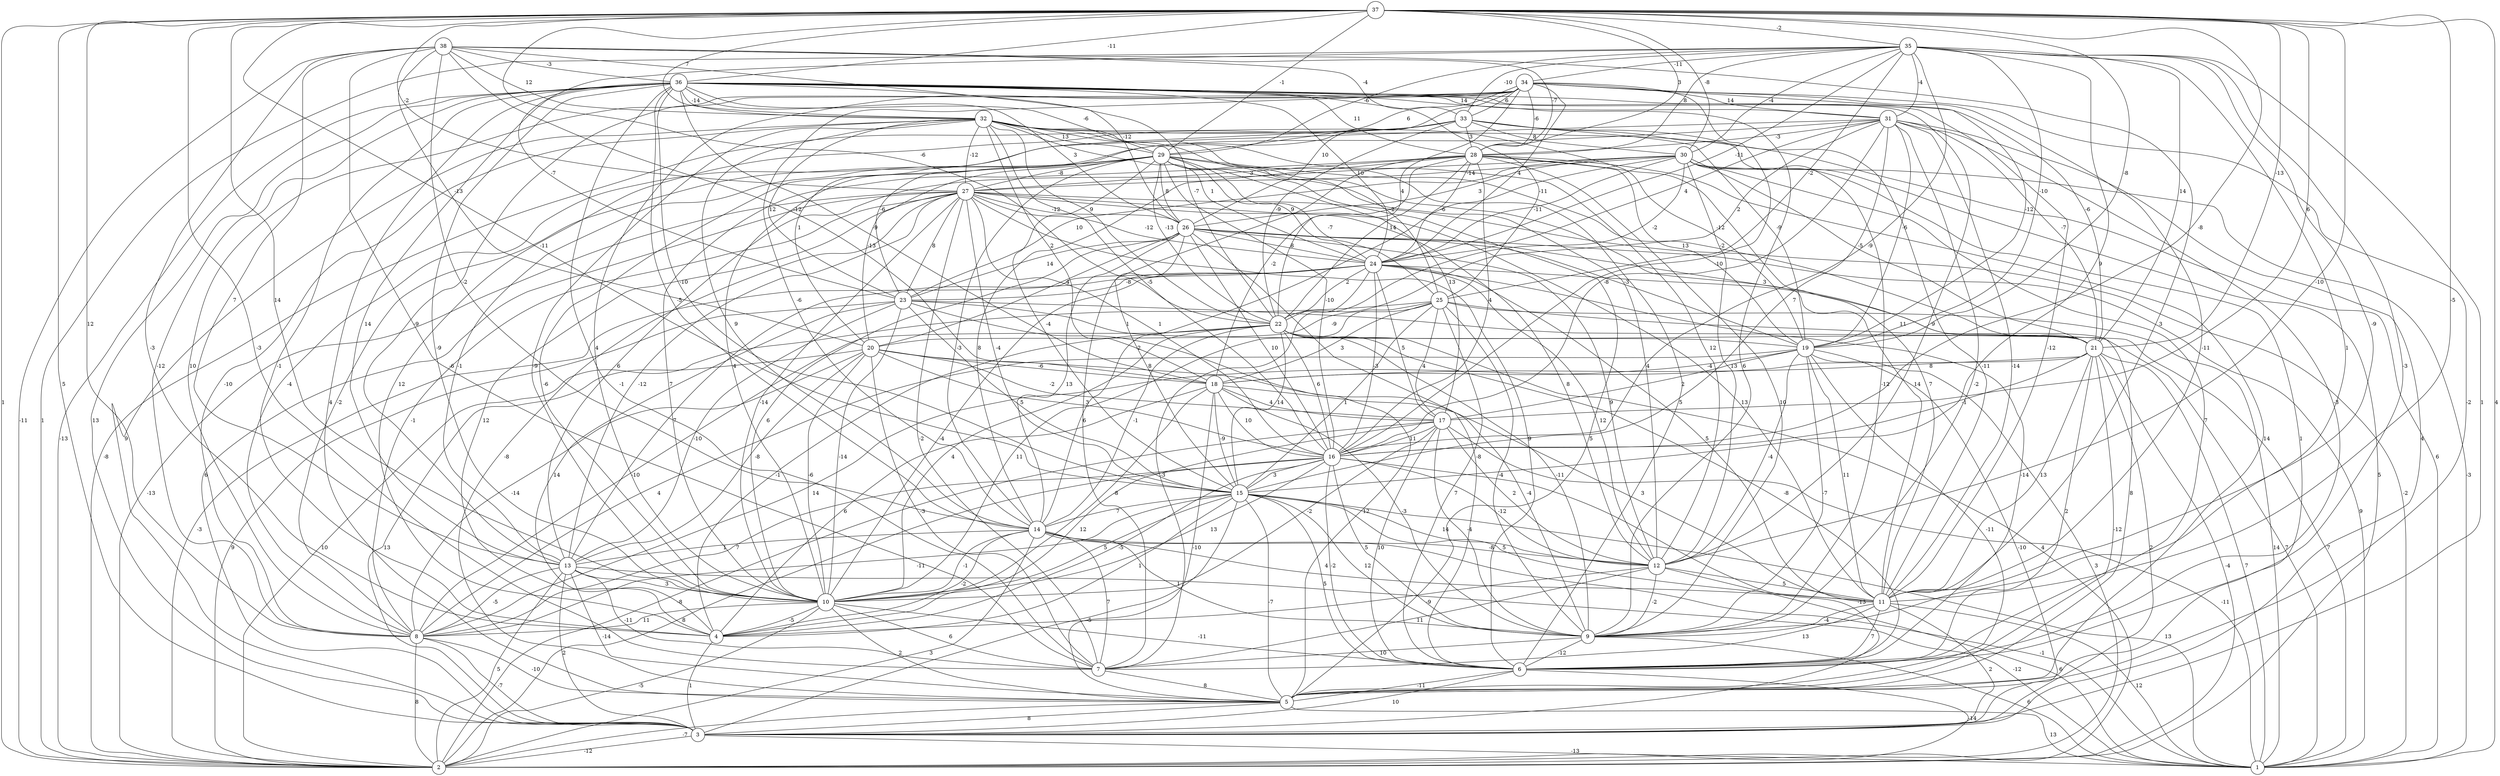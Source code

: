 graph { 
	 fontname="Helvetica,Arial,sans-serif" 
	 node [shape = circle]; 
	 38 -- 2 [label = "-11"];
	 38 -- 4 [label = "-3"];
	 38 -- 7 [label = "-6"];
	 38 -- 11 [label = "3"];
	 38 -- 13 [label = "7"];
	 38 -- 14 [label = "-2"];
	 38 -- 18 [label = "-12"];
	 38 -- 20 [label = "-13"];
	 38 -- 26 [label = "-12"];
	 38 -- 28 [label = "-7"];
	 38 -- 32 [label = "12"];
	 38 -- 33 [label = "-4"];
	 38 -- 36 [label = "-3"];
	 37 -- 1 [label = "4"];
	 37 -- 2 [label = "1"];
	 37 -- 3 [label = "5"];
	 37 -- 7 [label = "-3"];
	 37 -- 8 [label = "12"];
	 37 -- 10 [label = "14"];
	 37 -- 11 [label = "-5"];
	 37 -- 12 [label = "-10"];
	 37 -- 15 [label = "-11"];
	 37 -- 16 [label = "-8"];
	 37 -- 17 [label = "6"];
	 37 -- 19 [label = "-8"];
	 37 -- 21 [label = "-13"];
	 37 -- 22 [label = "-6"];
	 37 -- 27 [label = "-2"];
	 37 -- 28 [label = "3"];
	 37 -- 29 [label = "-1"];
	 37 -- 30 [label = "-8"];
	 37 -- 32 [label = "7"];
	 37 -- 35 [label = "-2"];
	 37 -- 36 [label = "-11"];
	 36 -- 2 [label = "-13"];
	 36 -- 3 [label = "13"];
	 36 -- 4 [label = "-1"];
	 36 -- 5 [label = "4"];
	 36 -- 7 [label = "-1"];
	 36 -- 8 [label = "-12"];
	 36 -- 9 [label = "6"];
	 36 -- 10 [label = "-9"];
	 36 -- 11 [label = "-12"];
	 36 -- 12 [label = "9"];
	 36 -- 13 [label = "14"];
	 36 -- 14 [label = "-5"];
	 36 -- 15 [label = "-10"];
	 36 -- 18 [label = "-9"];
	 36 -- 21 [label = "-6"];
	 36 -- 22 [label = "-7"];
	 36 -- 24 [label = "10"];
	 36 -- 25 [label = "-11"];
	 36 -- 26 [label = "3"];
	 36 -- 28 [label = "11"];
	 36 -- 29 [label = "-6"];
	 36 -- 31 [label = "14"];
	 36 -- 32 [label = "-14"];
	 35 -- 2 [label = "1"];
	 35 -- 3 [label = "1"];
	 35 -- 6 [label = "-3"];
	 35 -- 9 [label = "1"];
	 35 -- 11 [label = "-9"];
	 35 -- 15 [label = "9"];
	 35 -- 16 [label = "-9"];
	 35 -- 19 [label = "-10"];
	 35 -- 21 [label = "14"];
	 35 -- 23 [label = "-7"];
	 35 -- 24 [label = "-11"];
	 35 -- 25 [label = "-2"];
	 35 -- 28 [label = "8"];
	 35 -- 29 [label = "-6"];
	 35 -- 30 [label = "-4"];
	 35 -- 31 [label = "-4"];
	 35 -- 33 [label = "-10"];
	 35 -- 34 [label = "-11"];
	 34 -- 5 [label = "-2"];
	 34 -- 8 [label = "10"];
	 34 -- 10 [label = "4"];
	 34 -- 11 [label = "-11"];
	 34 -- 13 [label = "-9"];
	 34 -- 14 [label = "-6"];
	 34 -- 16 [label = "-10"];
	 34 -- 19 [label = "-12"];
	 34 -- 22 [label = "4"];
	 34 -- 24 [label = "4"];
	 34 -- 26 [label = "10"];
	 34 -- 28 [label = "-6"];
	 34 -- 29 [label = "6"];
	 34 -- 31 [label = "14"];
	 34 -- 33 [label = "6"];
	 33 -- 2 [label = "-8"];
	 33 -- 4 [label = "12"];
	 33 -- 9 [label = "-12"];
	 33 -- 11 [label = "-11"];
	 33 -- 19 [label = "-9"];
	 33 -- 20 [label = "1"];
	 33 -- 22 [label = "-9"];
	 33 -- 23 [label = "-6"];
	 33 -- 28 [label = "3"];
	 33 -- 30 [label = "8"];
	 32 -- 1 [label = "6"];
	 32 -- 3 [label = "9"];
	 32 -- 6 [label = "5"];
	 32 -- 8 [label = "-10"];
	 32 -- 10 [label = "-9"];
	 32 -- 12 [label = "12"];
	 32 -- 14 [label = "9"];
	 32 -- 16 [label = "-5"];
	 32 -- 18 [label = "2"];
	 32 -- 19 [label = "-12"];
	 32 -- 22 [label = "9"];
	 32 -- 23 [label = "12"];
	 32 -- 24 [label = "1"];
	 32 -- 25 [label = "-2"];
	 32 -- 27 [label = "-12"];
	 32 -- 29 [label = "13"];
	 31 -- 3 [label = "4"];
	 31 -- 6 [label = "-3"];
	 31 -- 8 [label = "-4"];
	 31 -- 9 [label = "-2"];
	 31 -- 10 [label = "4"];
	 31 -- 11 [label = "-14"];
	 31 -- 15 [label = "7"];
	 31 -- 16 [label = "-8"];
	 31 -- 19 [label = "-6"];
	 31 -- 21 [label = "-7"];
	 31 -- 22 [label = "2"];
	 31 -- 24 [label = "4"];
	 31 -- 28 [label = "-3"];
	 30 -- 1 [label = "-3"];
	 30 -- 2 [label = "5"];
	 30 -- 5 [label = "1"];
	 30 -- 6 [label = "7"];
	 30 -- 12 [label = "13"];
	 30 -- 13 [label = "6"];
	 30 -- 14 [label = "-2"];
	 30 -- 21 [label = "-5"];
	 30 -- 22 [label = "-2"];
	 30 -- 23 [label = "10"];
	 30 -- 24 [label = "-11"];
	 30 -- 26 [label = "3"];
	 30 -- 27 [label = "-14"];
	 29 -- 5 [label = "5"];
	 29 -- 8 [label = "-2"];
	 29 -- 10 [label = "-6"];
	 29 -- 11 [label = "14"];
	 29 -- 12 [label = "4"];
	 29 -- 13 [label = "-1"];
	 29 -- 14 [label = "-3"];
	 29 -- 15 [label = "-4"];
	 29 -- 16 [label = "-10"];
	 29 -- 17 [label = "13"];
	 29 -- 20 [label = "-13"];
	 29 -- 21 [label = "-2"];
	 29 -- 22 [label = "-13"];
	 29 -- 24 [label = "9"];
	 29 -- 25 [label = "-7"];
	 29 -- 26 [label = "8"];
	 29 -- 27 [label = "-8"];
	 28 -- 5 [label = "14"];
	 28 -- 7 [label = "6"];
	 28 -- 9 [label = "10"];
	 28 -- 10 [label = "7"];
	 28 -- 11 [label = "7"];
	 28 -- 14 [label = "8"];
	 28 -- 16 [label = "4"];
	 28 -- 18 [label = "-2"];
	 28 -- 19 [label = "13"];
	 28 -- 22 [label = "14"];
	 28 -- 24 [label = "-6"];
	 28 -- 27 [label = "3"];
	 27 -- 1 [label = "-2"];
	 27 -- 2 [label = "-13"];
	 27 -- 3 [label = "6"];
	 27 -- 4 [label = "12"];
	 27 -- 5 [label = "-8"];
	 27 -- 6 [label = "9"];
	 27 -- 7 [label = "-2"];
	 27 -- 8 [label = "-1"];
	 27 -- 10 [label = "-14"];
	 27 -- 11 [label = "13"];
	 27 -- 12 [label = "8"];
	 27 -- 13 [label = "-12"];
	 27 -- 15 [label = "-4"];
	 27 -- 16 [label = "1"];
	 27 -- 23 [label = "8"];
	 27 -- 24 [label = "-12"];
	 27 -- 26 [label = "-12"];
	 26 -- 1 [label = "9"];
	 26 -- 6 [label = "-8"];
	 26 -- 10 [label = "6"];
	 26 -- 12 [label = "9"];
	 26 -- 14 [label = "13"];
	 26 -- 15 [label = "8"];
	 26 -- 16 [label = "10"];
	 26 -- 19 [label = "-3"];
	 26 -- 20 [label = "4"];
	 26 -- 21 [label = "3"];
	 26 -- 23 [label = "14"];
	 26 -- 24 [label = "8"];
	 25 -- 1 [label = "14"];
	 25 -- 2 [label = "10"];
	 25 -- 6 [label = "7"];
	 25 -- 9 [label = "-4"];
	 25 -- 10 [label = "11"];
	 25 -- 15 [label = "1"];
	 25 -- 17 [label = "4"];
	 25 -- 18 [label = "3"];
	 25 -- 20 [label = "-9"];
	 25 -- 21 [label = "11"];
	 24 -- 2 [label = "-3"];
	 24 -- 5 [label = "8"];
	 24 -- 6 [label = "-14"];
	 24 -- 7 [label = "-3"];
	 24 -- 10 [label = "-4"];
	 24 -- 11 [label = "5"];
	 24 -- 12 [label = "12"];
	 24 -- 13 [label = "7"];
	 24 -- 16 [label = "-3"];
	 24 -- 17 [label = "5"];
	 24 -- 22 [label = "2"];
	 24 -- 23 [label = "-8"];
	 23 -- 1 [label = "7"];
	 23 -- 2 [label = "9"];
	 23 -- 4 [label = "14"];
	 23 -- 5 [label = "12"];
	 23 -- 10 [label = "-14"];
	 23 -- 13 [label = "-10"];
	 23 -- 15 [label = "5"];
	 23 -- 19 [label = "1"];
	 22 -- 1 [label = "7"];
	 22 -- 2 [label = "4"];
	 22 -- 4 [label = "-1"];
	 22 -- 6 [label = "-8"];
	 22 -- 8 [label = "-10"];
	 22 -- 9 [label = "-11"];
	 22 -- 10 [label = "4"];
	 22 -- 14 [label = "-1"];
	 22 -- 15 [label = "14"];
	 22 -- 16 [label = "6"];
	 21 -- 1 [label = "7"];
	 21 -- 2 [label = "-4"];
	 21 -- 3 [label = "2"];
	 21 -- 5 [label = "-12"];
	 21 -- 6 [label = "2"];
	 21 -- 8 [label = "14"];
	 21 -- 11 [label = "13"];
	 21 -- 16 [label = "-1"];
	 21 -- 18 [label = "8"];
	 20 -- 3 [label = "13"];
	 20 -- 7 [label = "-3"];
	 20 -- 8 [label = "-14"];
	 20 -- 9 [label = "-4"];
	 20 -- 10 [label = "-6"];
	 20 -- 13 [label = "-8"];
	 20 -- 16 [label = "3"];
	 20 -- 17 [label = "-2"];
	 20 -- 18 [label = "-6"];
	 19 -- 2 [label = "3"];
	 19 -- 3 [label = "-10"];
	 19 -- 5 [label = "-11"];
	 19 -- 8 [label = "4"];
	 19 -- 9 [label = "-7"];
	 19 -- 11 [label = "11"];
	 19 -- 12 [label = "-4"];
	 19 -- 17 [label = "2"];
	 19 -- 18 [label = "-4"];
	 18 -- 4 [label = "6"];
	 18 -- 5 [label = "-10"];
	 18 -- 9 [label = "-3"];
	 18 -- 10 [label = "-8"];
	 18 -- 11 [label = "3"];
	 18 -- 15 [label = "-9"];
	 18 -- 16 [label = "10"];
	 18 -- 17 [label = "4"];
	 17 -- 1 [label = "-11"];
	 17 -- 2 [label = "-8"];
	 17 -- 4 [label = "12"];
	 17 -- 6 [label = "10"];
	 17 -- 9 [label = "-4"];
	 17 -- 10 [label = "-2"];
	 17 -- 12 [label = "2"];
	 17 -- 16 [label = "11"];
	 16 -- 2 [label = "8"];
	 16 -- 3 [label = "-13"];
	 16 -- 4 [label = "-5"];
	 16 -- 6 [label = "-2"];
	 16 -- 8 [label = "7"];
	 16 -- 9 [label = "5"];
	 16 -- 10 [label = "13"];
	 16 -- 12 [label = "-12"];
	 16 -- 15 [label = "3"];
	 15 -- 1 [label = "13"];
	 15 -- 3 [label = "-5"];
	 15 -- 4 [label = "1"];
	 15 -- 5 [label = "-7"];
	 15 -- 6 [label = "5"];
	 15 -- 8 [label = "-11"];
	 15 -- 9 [label = "12"];
	 15 -- 10 [label = "5"];
	 15 -- 11 [label = "5"];
	 15 -- 12 [label = "14"];
	 15 -- 14 [label = "7"];
	 14 -- 1 [label = "-1"];
	 14 -- 2 [label = "3"];
	 14 -- 4 [label = "-2"];
	 14 -- 7 [label = "7"];
	 14 -- 9 [label = "1"];
	 14 -- 10 [label = "-1"];
	 14 -- 11 [label = "4"];
	 14 -- 12 [label = "-8"];
	 14 -- 13 [label = "1"];
	 13 -- 1 [label = "-12"];
	 13 -- 2 [label = "5"];
	 13 -- 3 [label = "2"];
	 13 -- 5 [label = "-14"];
	 13 -- 7 [label = "-11"];
	 13 -- 8 [label = "-5"];
	 13 -- 10 [label = "3"];
	 12 -- 1 [label = "6"];
	 12 -- 4 [label = "-9"];
	 12 -- 7 [label = "11"];
	 12 -- 9 [label = "-2"];
	 12 -- 11 [label = "5"];
	 11 -- 1 [label = "12"];
	 11 -- 3 [label = "2"];
	 11 -- 6 [label = "7"];
	 11 -- 7 [label = "13"];
	 11 -- 9 [label = "-4"];
	 10 -- 2 [label = "-5"];
	 10 -- 4 [label = "-5"];
	 10 -- 5 [label = "2"];
	 10 -- 6 [label = "-11"];
	 10 -- 7 [label = "6"];
	 10 -- 8 [label = "11"];
	 9 -- 1 [label = "6"];
	 9 -- 6 [label = "-12"];
	 9 -- 7 [label = "10"];
	 8 -- 2 [label = "8"];
	 8 -- 3 [label = "-7"];
	 8 -- 5 [label = "-10"];
	 7 -- 5 [label = "8"];
	 6 -- 2 [label = "-14"];
	 6 -- 3 [label = "10"];
	 6 -- 5 [label = "-11"];
	 5 -- 1 [label = "13"];
	 5 -- 2 [label = "-7"];
	 5 -- 3 [label = "8"];
	 4 -- 3 [label = "1"];
	 3 -- 1 [label = "-13"];
	 3 -- 2 [label = "-12"];
	 1;
	 2;
	 3;
	 4;
	 5;
	 6;
	 7;
	 8;
	 9;
	 10;
	 11;
	 12;
	 13;
	 14;
	 15;
	 16;
	 17;
	 18;
	 19;
	 20;
	 21;
	 22;
	 23;
	 24;
	 25;
	 26;
	 27;
	 28;
	 29;
	 30;
	 31;
	 32;
	 33;
	 34;
	 35;
	 36;
	 37;
	 38;
}
